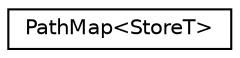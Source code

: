 digraph "Graphical Class Hierarchy"
{
  edge [fontname="Helvetica",fontsize="10",labelfontname="Helvetica",labelfontsize="10"];
  node [fontname="Helvetica",fontsize="10",shape=record];
  rankdir="LR";
  Node0 [label="PathMap\<StoreT\>",height=0.2,width=0.4,color="black", fillcolor="white", style="filled",URL="$structaworx_1_1lib_1_1containers_1_1PathMap_1_1Iterator_1_1NodeAndChild.html"];
}

